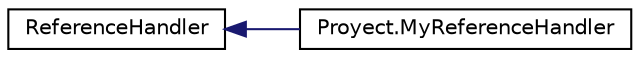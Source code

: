 digraph "Graphical Class Hierarchy"
{
 // INTERACTIVE_SVG=YES
 // LATEX_PDF_SIZE
  edge [fontname="Helvetica",fontsize="10",labelfontname="Helvetica",labelfontsize="10"];
  node [fontname="Helvetica",fontsize="10",shape=record];
  rankdir="LR";
  Node0 [label="ReferenceHandler",height=0.2,width=0.4,color="black", fillcolor="white", style="filled",URL="$classReferenceHandler.html",tooltip=" "];
  Node0 -> Node1 [dir="back",color="midnightblue",fontsize="10",style="solid",fontname="Helvetica"];
  Node1 [label="Proyect.MyReferenceHandler",height=0.2,width=0.4,color="black", fillcolor="white", style="filled",URL="$classProyect_1_1MyReferenceHandler.html",tooltip="Handler utilizado para la serializacion."];
}
